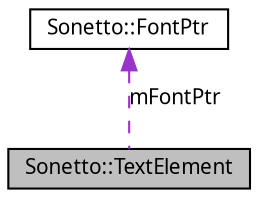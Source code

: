 digraph G
{
  bgcolor="transparent";
  edge [fontname="FreeSans.ttf",fontsize=10,labelfontname="FreeSans.ttf",labelfontsize=10];
  node [fontname="FreeSans.ttf",fontsize=10,shape=record];
  Node1 [label="Sonetto::TextElement",height=0.2,width=0.4,color="black", fillcolor="grey75", style="filled" fontcolor="black"];
  Node2 -> Node1 [dir=back,color="darkorchid3",fontsize=10,style="dashed",label="mFontPtr",fontname="FreeSans.ttf"];
  Node2 [label="Sonetto::FontPtr",height=0.2,width=0.4,color="black",URL="$class_sonetto_1_1_font_ptr.html"];
}
